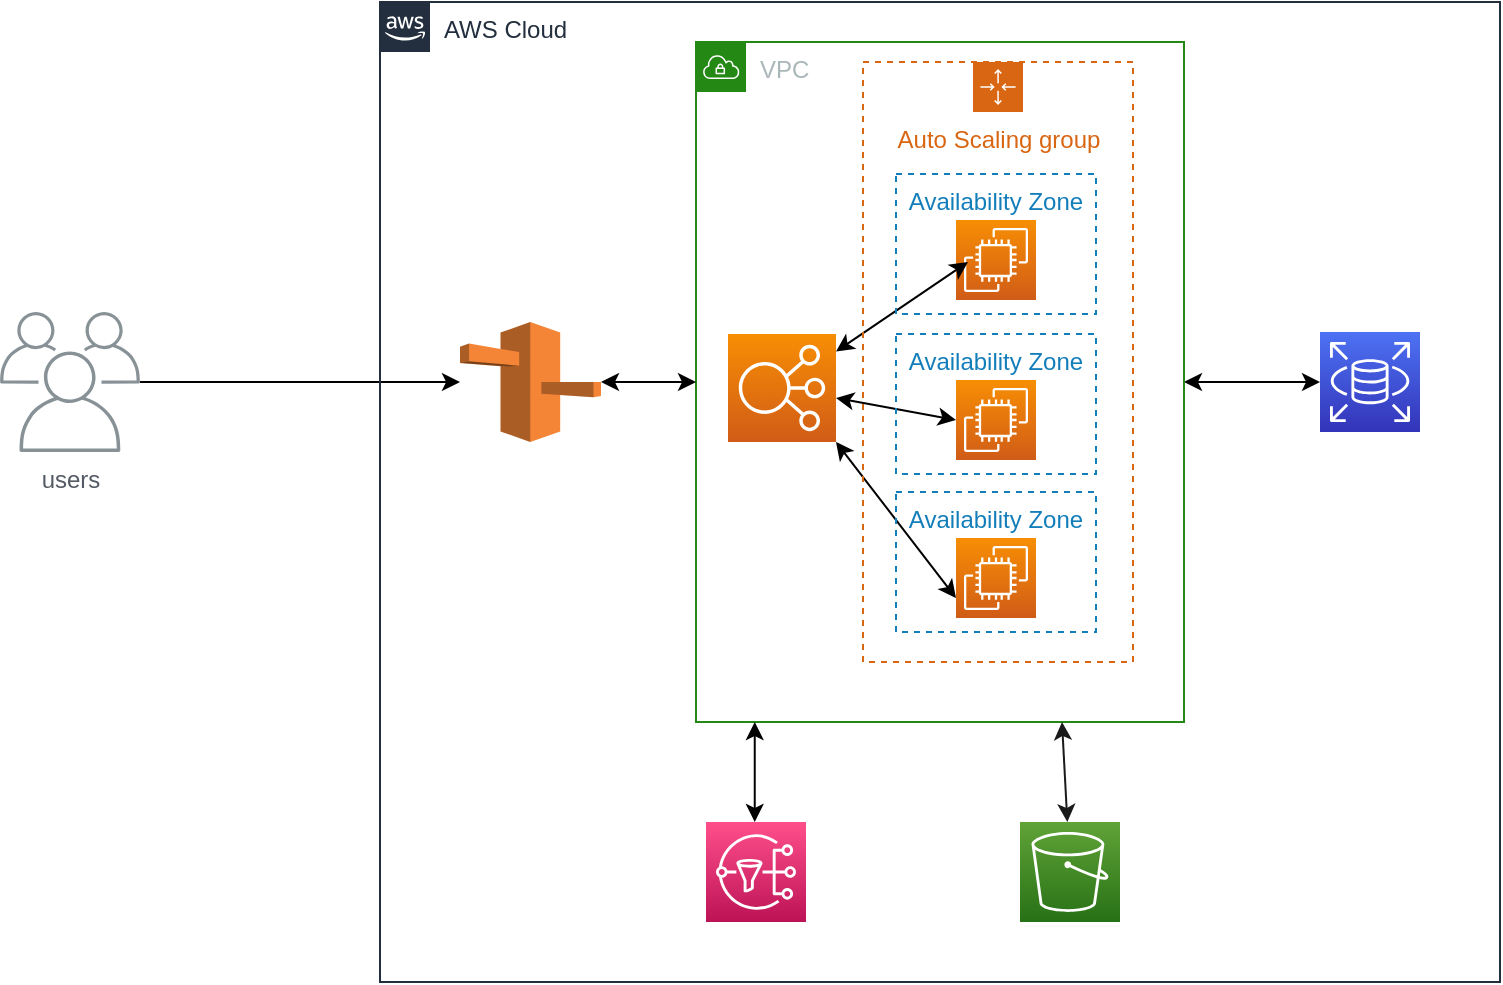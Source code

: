 <mxfile version="20.5.3" type="device"><diagram id="gPl3ZUblzt_9hYrBwkic" name="Page-1"><mxGraphModel dx="1157" dy="600" grid="1" gridSize="10" guides="1" tooltips="1" connect="1" arrows="1" fold="1" page="1" pageScale="1" pageWidth="827" pageHeight="1169" math="0" shadow="0"><root><mxCell id="0"/><mxCell id="1" parent="0"/><mxCell id="b2gIEZSHqaRGkP_T_kz6-32" style="edgeStyle=orthogonalEdgeStyle;rounded=0;orthogonalLoop=1;jettySize=auto;html=1;" edge="1" parent="1" source="b2gIEZSHqaRGkP_T_kz6-1" target="b2gIEZSHqaRGkP_T_kz6-43"><mxGeometry relative="1" as="geometry"/></mxCell><mxCell id="b2gIEZSHqaRGkP_T_kz6-1" value="users" style="sketch=0;outlineConnect=0;gradientColor=none;fontColor=#545B64;strokeColor=none;fillColor=#879196;dashed=0;verticalLabelPosition=bottom;verticalAlign=top;align=center;html=1;fontSize=12;fontStyle=0;aspect=fixed;shape=mxgraph.aws4.illustration_users;pointerEvents=1" vertex="1" parent="1"><mxGeometry x="60" y="185" width="70" height="70" as="geometry"/></mxCell><mxCell id="b2gIEZSHqaRGkP_T_kz6-2" value="AWS Cloud" style="points=[[0,0],[0.25,0],[0.5,0],[0.75,0],[1,0],[1,0.25],[1,0.5],[1,0.75],[1,1],[0.75,1],[0.5,1],[0.25,1],[0,1],[0,0.75],[0,0.5],[0,0.25]];outlineConnect=0;gradientColor=none;html=1;whiteSpace=wrap;fontSize=12;fontStyle=0;container=1;pointerEvents=0;collapsible=0;recursiveResize=0;shape=mxgraph.aws4.group;grIcon=mxgraph.aws4.group_aws_cloud_alt;strokeColor=#232F3E;fillColor=none;verticalAlign=top;align=left;spacingLeft=30;fontColor=#232F3E;dashed=0;" vertex="1" parent="1"><mxGeometry x="250" y="30" width="560" height="490" as="geometry"/></mxCell><mxCell id="b2gIEZSHqaRGkP_T_kz6-6" style="edgeStyle=orthogonalEdgeStyle;rounded=0;orthogonalLoop=1;jettySize=auto;html=1;exitX=0.5;exitY=1;exitDx=0;exitDy=0;" edge="1" parent="b2gIEZSHqaRGkP_T_kz6-2"><mxGeometry relative="1" as="geometry"><mxPoint x="275" y="150" as="sourcePoint"/><mxPoint x="275" y="150" as="targetPoint"/></mxGeometry></mxCell><mxCell id="b2gIEZSHqaRGkP_T_kz6-35" value="" style="edgeStyle=orthogonalEdgeStyle;rounded=0;orthogonalLoop=1;jettySize=auto;html=1;endArrow=classic;endFill=1;startArrow=classic;startFill=1;" edge="1" parent="b2gIEZSHqaRGkP_T_kz6-2" source="b2gIEZSHqaRGkP_T_kz6-9" target="b2gIEZSHqaRGkP_T_kz6-33"><mxGeometry relative="1" as="geometry"/></mxCell><mxCell id="b2gIEZSHqaRGkP_T_kz6-9" value="VPC" style="points=[[0,0],[0.25,0],[0.5,0],[0.75,0],[1,0],[1,0.25],[1,0.5],[1,0.75],[1,1],[0.75,1],[0.5,1],[0.25,1],[0,1],[0,0.75],[0,0.5],[0,0.25]];outlineConnect=0;gradientColor=none;html=1;whiteSpace=wrap;fontSize=12;fontStyle=0;container=1;pointerEvents=0;collapsible=0;recursiveResize=0;shape=mxgraph.aws4.group;grIcon=mxgraph.aws4.group_vpc;strokeColor=#248814;fillColor=none;verticalAlign=top;align=left;spacingLeft=30;fontColor=#AAB7B8;dashed=0;" vertex="1" parent="b2gIEZSHqaRGkP_T_kz6-2"><mxGeometry x="158" y="20" width="244" height="340" as="geometry"/></mxCell><mxCell id="b2gIEZSHqaRGkP_T_kz6-18" value="" style="sketch=0;points=[[0,0,0],[0.25,0,0],[0.5,0,0],[0.75,0,0],[1,0,0],[0,1,0],[0.25,1,0],[0.5,1,0],[0.75,1,0],[1,1,0],[0,0.25,0],[0,0.5,0],[0,0.75,0],[1,0.25,0],[1,0.5,0],[1,0.75,0]];outlineConnect=0;fontColor=#232F3E;gradientColor=#F78E04;gradientDirection=north;fillColor=#D05C17;strokeColor=#ffffff;dashed=0;verticalLabelPosition=bottom;verticalAlign=top;align=center;html=1;fontSize=12;fontStyle=0;aspect=fixed;shape=mxgraph.aws4.resourceIcon;resIcon=mxgraph.aws4.ec2;" vertex="1" parent="b2gIEZSHqaRGkP_T_kz6-9"><mxGeometry x="130" y="89" width="40" height="40" as="geometry"/></mxCell><mxCell id="b2gIEZSHqaRGkP_T_kz6-53" style="edgeStyle=none;rounded=0;orthogonalLoop=1;jettySize=auto;html=1;entryX=0;entryY=0.5;entryDx=0;entryDy=0;entryPerimeter=0;startArrow=classic;startFill=1;endArrow=classic;endFill=1;" edge="1" parent="b2gIEZSHqaRGkP_T_kz6-9" source="b2gIEZSHqaRGkP_T_kz6-21" target="b2gIEZSHqaRGkP_T_kz6-19"><mxGeometry relative="1" as="geometry"/></mxCell><mxCell id="b2gIEZSHqaRGkP_T_kz6-54" style="edgeStyle=none;rounded=0;orthogonalLoop=1;jettySize=auto;html=1;entryX=0.36;entryY=0.629;entryDx=0;entryDy=0;entryPerimeter=0;startArrow=classic;startFill=1;endArrow=classic;endFill=1;" edge="1" parent="b2gIEZSHqaRGkP_T_kz6-9" source="b2gIEZSHqaRGkP_T_kz6-21" target="b2gIEZSHqaRGkP_T_kz6-11"><mxGeometry relative="1" as="geometry"/></mxCell><mxCell id="b2gIEZSHqaRGkP_T_kz6-55" style="edgeStyle=none;rounded=0;orthogonalLoop=1;jettySize=auto;html=1;exitX=1;exitY=1;exitDx=0;exitDy=0;exitPerimeter=0;entryX=0;entryY=0.75;entryDx=0;entryDy=0;entryPerimeter=0;startArrow=classic;startFill=1;endArrow=classic;endFill=1;" edge="1" parent="b2gIEZSHqaRGkP_T_kz6-9" source="b2gIEZSHqaRGkP_T_kz6-21" target="b2gIEZSHqaRGkP_T_kz6-20"><mxGeometry relative="1" as="geometry"/></mxCell><mxCell id="b2gIEZSHqaRGkP_T_kz6-21" value="" style="sketch=0;points=[[0,0,0],[0.25,0,0],[0.5,0,0],[0.75,0,0],[1,0,0],[0,1,0],[0.25,1,0],[0.5,1,0],[0.75,1,0],[1,1,0],[0,0.25,0],[0,0.5,0],[0,0.75,0],[1,0.25,0],[1,0.5,0],[1,0.75,0]];outlineConnect=0;fontColor=#232F3E;gradientColor=#F78E04;gradientDirection=north;fillColor=#D05C17;strokeColor=#ffffff;dashed=0;verticalLabelPosition=bottom;verticalAlign=top;align=center;html=1;fontSize=12;fontStyle=0;aspect=fixed;shape=mxgraph.aws4.resourceIcon;resIcon=mxgraph.aws4.elastic_load_balancing;" vertex="1" parent="b2gIEZSHqaRGkP_T_kz6-9"><mxGeometry x="16" y="146" width="54" height="54" as="geometry"/></mxCell><mxCell id="b2gIEZSHqaRGkP_T_kz6-48" value="Auto Scaling group" style="points=[[0,0],[0.25,0],[0.5,0],[0.75,0],[1,0],[1,0.25],[1,0.5],[1,0.75],[1,1],[0.75,1],[0.5,1],[0.25,1],[0,1],[0,0.75],[0,0.5],[0,0.25]];outlineConnect=0;gradientColor=none;html=1;whiteSpace=wrap;fontSize=12;fontStyle=0;container=1;pointerEvents=0;collapsible=0;recursiveResize=0;shape=mxgraph.aws4.groupCenter;grIcon=mxgraph.aws4.group_auto_scaling_group;grStroke=1;strokeColor=#D86613;fillColor=none;verticalAlign=top;align=center;fontColor=#D86613;dashed=1;spacingTop=25;" vertex="1" parent="b2gIEZSHqaRGkP_T_kz6-9"><mxGeometry x="83.5" y="10" width="135" height="300" as="geometry"/></mxCell><mxCell id="b2gIEZSHqaRGkP_T_kz6-13" value="Availability Zone" style="fillColor=none;strokeColor=#147EBA;dashed=1;verticalAlign=top;fontStyle=0;fontColor=#147EBA;" vertex="1" parent="b2gIEZSHqaRGkP_T_kz6-48"><mxGeometry x="16.5" y="215" width="100" height="70" as="geometry"/></mxCell><mxCell id="b2gIEZSHqaRGkP_T_kz6-20" value="" style="sketch=0;points=[[0,0,0],[0.25,0,0],[0.5,0,0],[0.75,0,0],[1,0,0],[0,1,0],[0.25,1,0],[0.5,1,0],[0.75,1,0],[1,1,0],[0,0.25,0],[0,0.5,0],[0,0.75,0],[1,0.25,0],[1,0.5,0],[1,0.75,0]];outlineConnect=0;fontColor=#232F3E;gradientColor=#F78E04;gradientDirection=north;fillColor=#D05C17;strokeColor=#ffffff;dashed=0;verticalLabelPosition=bottom;verticalAlign=top;align=center;html=1;fontSize=12;fontStyle=0;aspect=fixed;shape=mxgraph.aws4.resourceIcon;resIcon=mxgraph.aws4.ec2;" vertex="1" parent="b2gIEZSHqaRGkP_T_kz6-48"><mxGeometry x="46.5" y="238" width="40" height="40" as="geometry"/></mxCell><mxCell id="b2gIEZSHqaRGkP_T_kz6-50" style="edgeStyle=none;rounded=0;orthogonalLoop=1;jettySize=auto;html=1;exitX=1;exitY=0;exitDx=0;exitDy=0;exitPerimeter=0;startArrow=classic;startFill=1;endArrow=classic;endFill=1;" edge="1" parent="b2gIEZSHqaRGkP_T_kz6-48" source="b2gIEZSHqaRGkP_T_kz6-20" target="b2gIEZSHqaRGkP_T_kz6-20"><mxGeometry relative="1" as="geometry"/></mxCell><mxCell id="b2gIEZSHqaRGkP_T_kz6-12" value="Availability Zone" style="fillColor=none;strokeColor=#147EBA;dashed=1;verticalAlign=top;fontStyle=0;fontColor=#147EBA;" vertex="1" parent="b2gIEZSHqaRGkP_T_kz6-48"><mxGeometry x="16.5" y="136" width="100" height="70" as="geometry"/></mxCell><mxCell id="b2gIEZSHqaRGkP_T_kz6-19" value="" style="sketch=0;points=[[0,0,0],[0.25,0,0],[0.5,0,0],[0.75,0,0],[1,0,0],[0,1,0],[0.25,1,0],[0.5,1,0],[0.75,1,0],[1,1,0],[0,0.25,0],[0,0.5,0],[0,0.75,0],[1,0.25,0],[1,0.5,0],[1,0.75,0]];outlineConnect=0;fontColor=#232F3E;gradientColor=#F78E04;gradientDirection=north;fillColor=#D05C17;strokeColor=#ffffff;dashed=0;verticalLabelPosition=bottom;verticalAlign=top;align=center;html=1;fontSize=12;fontStyle=0;aspect=fixed;shape=mxgraph.aws4.resourceIcon;resIcon=mxgraph.aws4.ec2;" vertex="1" parent="b2gIEZSHqaRGkP_T_kz6-48"><mxGeometry x="46.5" y="159" width="40" height="40" as="geometry"/></mxCell><mxCell id="b2gIEZSHqaRGkP_T_kz6-11" value="Availability Zone" style="fillColor=none;strokeColor=#147EBA;dashed=1;verticalAlign=top;fontStyle=0;fontColor=#147EBA;" vertex="1" parent="b2gIEZSHqaRGkP_T_kz6-48"><mxGeometry x="16.5" y="56" width="100" height="70" as="geometry"/></mxCell><mxCell id="b2gIEZSHqaRGkP_T_kz6-33" value="" style="sketch=0;points=[[0,0,0],[0.25,0,0],[0.5,0,0],[0.75,0,0],[1,0,0],[0,1,0],[0.25,1,0],[0.5,1,0],[0.75,1,0],[1,1,0],[0,0.25,0],[0,0.5,0],[0,0.75,0],[1,0.25,0],[1,0.5,0],[1,0.75,0]];outlineConnect=0;fontColor=#232F3E;gradientColor=#4D72F3;gradientDirection=north;fillColor=#3334B9;strokeColor=#ffffff;dashed=0;verticalLabelPosition=bottom;verticalAlign=top;align=center;html=1;fontSize=12;fontStyle=0;aspect=fixed;shape=mxgraph.aws4.resourceIcon;resIcon=mxgraph.aws4.rds;" vertex="1" parent="b2gIEZSHqaRGkP_T_kz6-2"><mxGeometry x="470" y="165" width="50" height="50" as="geometry"/></mxCell><mxCell id="b2gIEZSHqaRGkP_T_kz6-56" style="edgeStyle=none;rounded=0;orthogonalLoop=1;jettySize=auto;html=1;strokeColor=#1A1A1A;startArrow=classic;startFill=1;endArrow=classic;endFill=1;entryX=0.75;entryY=1;entryDx=0;entryDy=0;" edge="1" parent="b2gIEZSHqaRGkP_T_kz6-2" source="b2gIEZSHqaRGkP_T_kz6-37" target="b2gIEZSHqaRGkP_T_kz6-9"><mxGeometry relative="1" as="geometry"/></mxCell><mxCell id="b2gIEZSHqaRGkP_T_kz6-37" value="" style="sketch=0;points=[[0,0,0],[0.25,0,0],[0.5,0,0],[0.75,0,0],[1,0,0],[0,1,0],[0.25,1,0],[0.5,1,0],[0.75,1,0],[1,1,0],[0,0.25,0],[0,0.5,0],[0,0.75,0],[1,0.25,0],[1,0.5,0],[1,0.75,0]];outlineConnect=0;fontColor=#232F3E;gradientColor=#60A337;gradientDirection=north;fillColor=#277116;strokeColor=#ffffff;dashed=0;verticalLabelPosition=bottom;verticalAlign=top;align=center;html=1;fontSize=12;fontStyle=0;aspect=fixed;shape=mxgraph.aws4.resourceIcon;resIcon=mxgraph.aws4.s3;" vertex="1" parent="b2gIEZSHqaRGkP_T_kz6-2"><mxGeometry x="320" y="410" width="50" height="50" as="geometry"/></mxCell><mxCell id="b2gIEZSHqaRGkP_T_kz6-39" value="" style="sketch=0;points=[[0,0,0],[0.25,0,0],[0.5,0,0],[0.75,0,0],[1,0,0],[0,1,0],[0.25,1,0],[0.5,1,0],[0.75,1,0],[1,1,0],[0,0.25,0],[0,0.5,0],[0,0.75,0],[1,0.25,0],[1,0.5,0],[1,0.75,0]];outlineConnect=0;fontColor=#232F3E;gradientColor=#FF4F8B;gradientDirection=north;fillColor=#BC1356;strokeColor=#ffffff;dashed=0;verticalLabelPosition=bottom;verticalAlign=top;align=center;html=1;fontSize=12;fontStyle=0;aspect=fixed;shape=mxgraph.aws4.resourceIcon;resIcon=mxgraph.aws4.sns;" vertex="1" parent="b2gIEZSHqaRGkP_T_kz6-2"><mxGeometry x="163" y="410" width="50" height="50" as="geometry"/></mxCell><mxCell id="b2gIEZSHqaRGkP_T_kz6-41" style="edgeStyle=none;rounded=0;orthogonalLoop=1;jettySize=auto;html=1;startArrow=classic;startFill=1;endArrow=classic;endFill=1;" edge="1" parent="b2gIEZSHqaRGkP_T_kz6-2"><mxGeometry relative="1" as="geometry"><mxPoint x="187.37" y="410" as="sourcePoint"/><mxPoint x="187.37" y="360" as="targetPoint"/></mxGeometry></mxCell><mxCell id="b2gIEZSHqaRGkP_T_kz6-47" style="edgeStyle=none;rounded=0;orthogonalLoop=1;jettySize=auto;html=1;exitX=1;exitY=0.5;exitDx=0;exitDy=0;exitPerimeter=0;entryX=0;entryY=0.5;entryDx=0;entryDy=0;startArrow=classic;startFill=1;endArrow=classic;endFill=1;" edge="1" parent="b2gIEZSHqaRGkP_T_kz6-2" source="b2gIEZSHqaRGkP_T_kz6-43" target="b2gIEZSHqaRGkP_T_kz6-9"><mxGeometry relative="1" as="geometry"/></mxCell><mxCell id="b2gIEZSHqaRGkP_T_kz6-43" value="" style="outlineConnect=0;dashed=0;verticalLabelPosition=bottom;verticalAlign=top;align=center;html=1;shape=mxgraph.aws3.route_53;fillColor=#F58536;gradientColor=none;" vertex="1" parent="b2gIEZSHqaRGkP_T_kz6-2"><mxGeometry x="40" y="160" width="70.5" height="60" as="geometry"/></mxCell></root></mxGraphModel></diagram></mxfile>